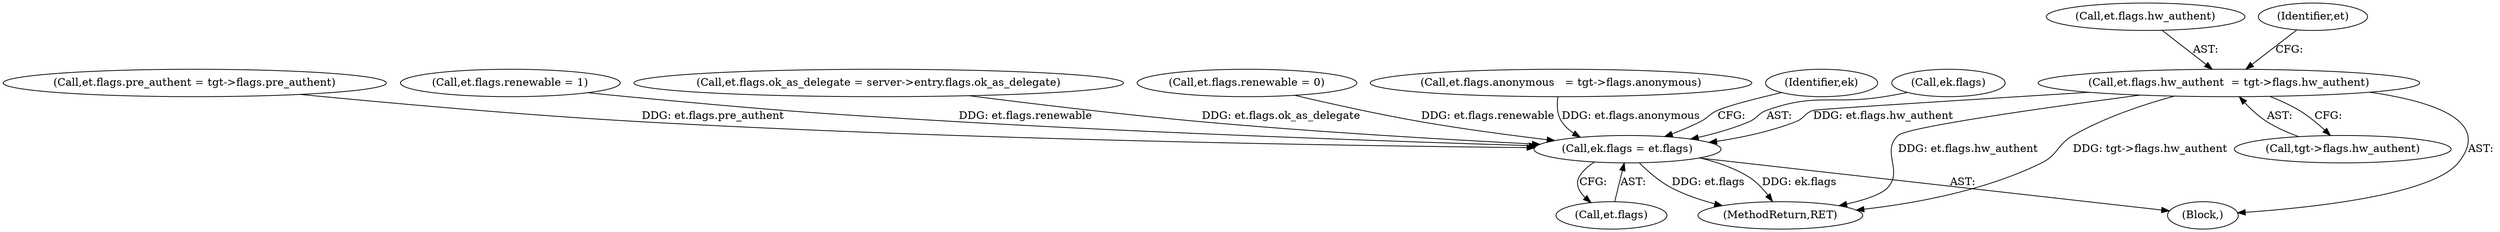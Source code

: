 digraph "0_heimdal_b1e699103f08d6a0ca46a122193c9da65f6cf837_1@pointer" {
"1000600" [label="(Call,et.flags.hw_authent  = tgt->flags.hw_authent)"];
"1000856" [label="(Call,ek.flags = et.flags)"];
"1000135" [label="(Block,)"];
"1000857" [label="(Call,ek.flags)"];
"1000589" [label="(Call,et.flags.pre_authent = tgt->flags.pre_authent)"];
"1000405" [label="(Call,et.flags.renewable = 1)"];
"1000600" [label="(Call,et.flags.hw_authent  = tgt->flags.hw_authent)"];
"1000622" [label="(Call,et.flags.ok_as_delegate = server->entry.flags.ok_as_delegate)"];
"1000601" [label="(Call,et.flags.hw_authent)"];
"1001122" [label="(MethodReturn,RET)"];
"1000582" [label="(Call,et.flags.renewable = 0)"];
"1000611" [label="(Call,et.flags.anonymous   = tgt->flags.anonymous)"];
"1000606" [label="(Call,tgt->flags.hw_authent)"];
"1000860" [label="(Call,et.flags)"];
"1000865" [label="(Identifier,ek)"];
"1000856" [label="(Call,ek.flags = et.flags)"];
"1000614" [label="(Identifier,et)"];
"1000600" -> "1000135"  [label="AST: "];
"1000600" -> "1000606"  [label="CFG: "];
"1000601" -> "1000600"  [label="AST: "];
"1000606" -> "1000600"  [label="AST: "];
"1000614" -> "1000600"  [label="CFG: "];
"1000600" -> "1001122"  [label="DDG: tgt->flags.hw_authent"];
"1000600" -> "1001122"  [label="DDG: et.flags.hw_authent"];
"1000600" -> "1000856"  [label="DDG: et.flags.hw_authent"];
"1000856" -> "1000135"  [label="AST: "];
"1000856" -> "1000860"  [label="CFG: "];
"1000857" -> "1000856"  [label="AST: "];
"1000860" -> "1000856"  [label="AST: "];
"1000865" -> "1000856"  [label="CFG: "];
"1000856" -> "1001122"  [label="DDG: ek.flags"];
"1000856" -> "1001122"  [label="DDG: et.flags"];
"1000622" -> "1000856"  [label="DDG: et.flags.ok_as_delegate"];
"1000589" -> "1000856"  [label="DDG: et.flags.pre_authent"];
"1000582" -> "1000856"  [label="DDG: et.flags.renewable"];
"1000405" -> "1000856"  [label="DDG: et.flags.renewable"];
"1000611" -> "1000856"  [label="DDG: et.flags.anonymous"];
}
